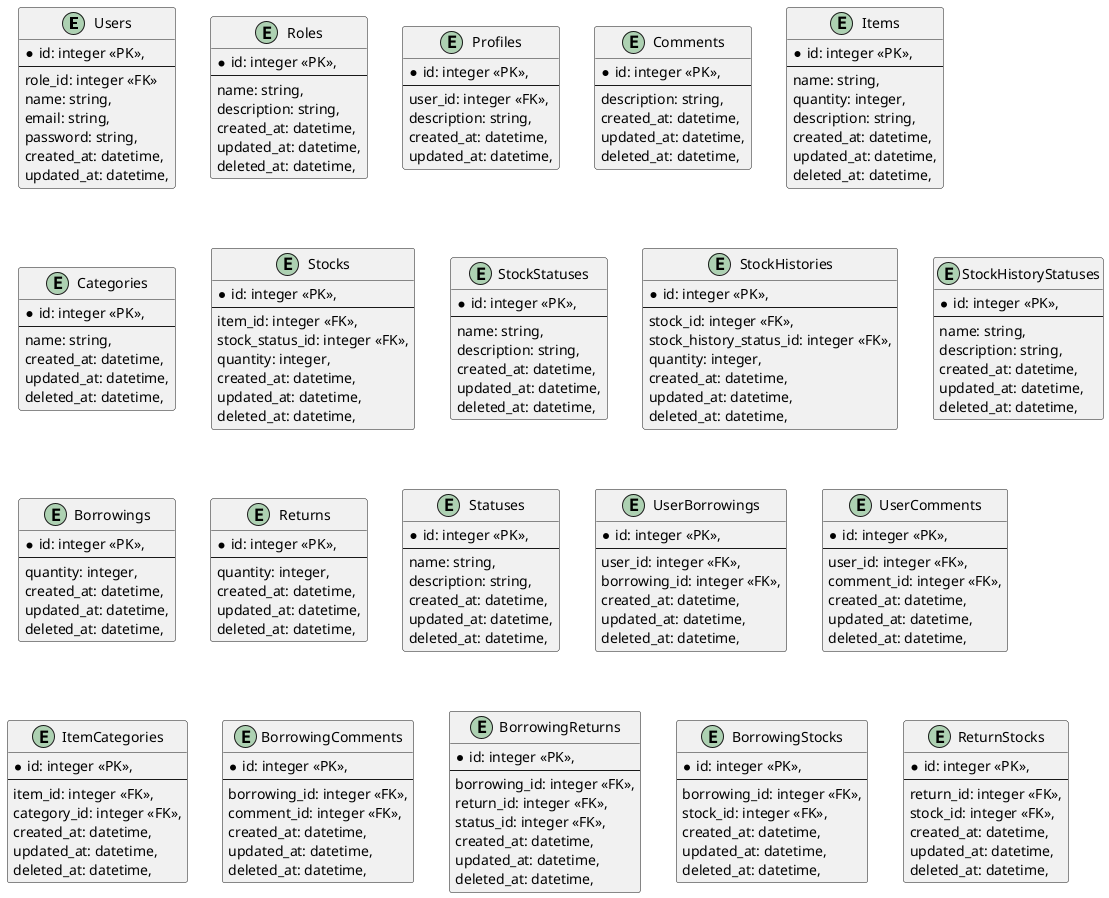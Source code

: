 @startuml stock_app

'  ユーザー関連
entity "Users" as users {
  *id: integer <<PK>>,
  --
  role_id: integer <<FK>>
  name: string,
  email: string,
  password: string,
  created_at: datetime,
  updated_at: datetime,
}

' 一般ユーザーか管理者かを分ける
entity "Roles" as roles {
  *id: integer <<PK>>,
  --
  name: string,
  description: string,
  created_at: datetime,
  updated_at: datetime,
  deleted_at: datetime,
}

' マイページ画面で利用
entity "Profiles" as profiles {
  *id: integer <<PK>>,
  --
  user_id: integer <<FK>>,
  description: string,
  created_at: datetime,
  updated_at: datetime,
}

' ユーザーが借りている物にコメントを入れる
entity "Comments" as comments {
  *id: integer <<PK>>,
  --
  description: string,
  created_at: datetime,
  updated_at: datetime,
  deleted_at: datetime,
}

' 商品関連
' 商品登録で利用
entity "Items" as items {
  *id: integer <<PK>>,
  --
  name: string,
  quantity: integer,
  description: string,
  created_at: datetime,
  updated_at: datetime,
  deleted_at: datetime,
}

entity "Categories" as categories {
  *id: integer <<PK>>,
  --
  name: string,
  created_at: datetime,
  updated_at: datetime,
  deleted_at: datetime,
}

' 在庫管理で利用
entity "Stocks" as stocks {
  *id: integer <<PK>>,
  --
  item_id: integer <<FK>>,
  stock_status_id: integer <<FK>>,
  quantity: integer,
  created_at: datetime,
  updated_at: datetime,
  deleted_at: datetime,
}

entity "StockStatuses" as stock_statuses {
  *id: integer <<PK>>,
  --
  name: string,
  description: string,
  created_at: datetime,
  updated_at: datetime,
  deleted_at: datetime,
}

entity "StockHistories" as stock_histories {
  *id: integer <<PK>>,
  --
  stock_id: integer <<FK>>,
  stock_history_status_id: integer <<FK>>,
  quantity: integer,
  created_at: datetime,
  updated_at: datetime,
  deleted_at: datetime,
}

entity "StockHistoryStatuses" as stock_history_statuses {
  *id: integer <<PK>>,
  --
  name: string,
  description: string,
  created_at: datetime,
  updated_at: datetime,
  deleted_at: datetime,
}

' レンタル関連
entity "Borrowings" as borrowings {
  *id: integer <<PK>>,
  --
  quantity: integer,
  created_at: datetime,
  updated_at: datetime,
  deleted_at: datetime,
}

entity "Returns" as returns {
  *id: integer <<PK>>,
  --
  quantity: integer,
  created_at: datetime,
  updated_at: datetime,
  deleted_at: datetime,
}

entity "Statuses" as statuses {
  *id: integer <<PK>>,
  --
  name: string,
  description: string,
  created_at: datetime,
  updated_at: datetime,
  deleted_at: datetime,
}

' 中間テーブル
entity "UserBorrowings" as user_borrowings {
  *id: integer <<PK>>,
  --
  user_id: integer <<FK>>,
  borrowing_id: integer <<FK>>,
  created_at: datetime,
  updated_at: datetime,
  deleted_at: datetime,
}

entity "UserComments" as user_comments {
  *id: integer <<PK>>,
  --
  user_id: integer <<FK>>,
  comment_id: integer <<FK>>,
  created_at: datetime,
  updated_at: datetime,
  deleted_at: datetime,
}

entity "ItemCategories" as item_categories {
  *id: integer <<PK>>,
  --
  item_id: integer <<FK>>,
  category_id: integer <<FK>>,
  created_at: datetime,
  updated_at: datetime,
  deleted_at: datetime,
}

entity "BorrowingComments" as borrowing_comments {
  *id: integer <<PK>>,
  --
  borrowing_id: integer <<FK>>,
  comment_id: integer <<FK>>,
  created_at: datetime,
  updated_at: datetime,
  deleted_at: datetime,
}

entity "BorrowingReturns" as borrowing_returns {
  *id: integer <<PK>>,
  --
  borrowing_id: integer <<FK>>,
  return_id: integer <<FK>>,
  status_id: integer <<FK>>,
  created_at: datetime,
  updated_at: datetime,
  deleted_at: datetime,
}

entity "BorrowingStocks" as borrowing_stocks {
  *id: integer <<PK>>,
  --
  borrowing_id: integer <<FK>>,
  stock_id: integer <<FK>>,
  created_at: datetime,
  updated_at: datetime,
  deleted_at: datetime,
}

entity "ReturnStocks" as return_stocks {
  *id: integer <<PK>>,
  --
  return_id: integer <<FK>>,
  stock_id: integer <<FK>>,
  created_at: datetime,
  updated_at: datetime,
  deleted_at: datetime,
}

@enduml